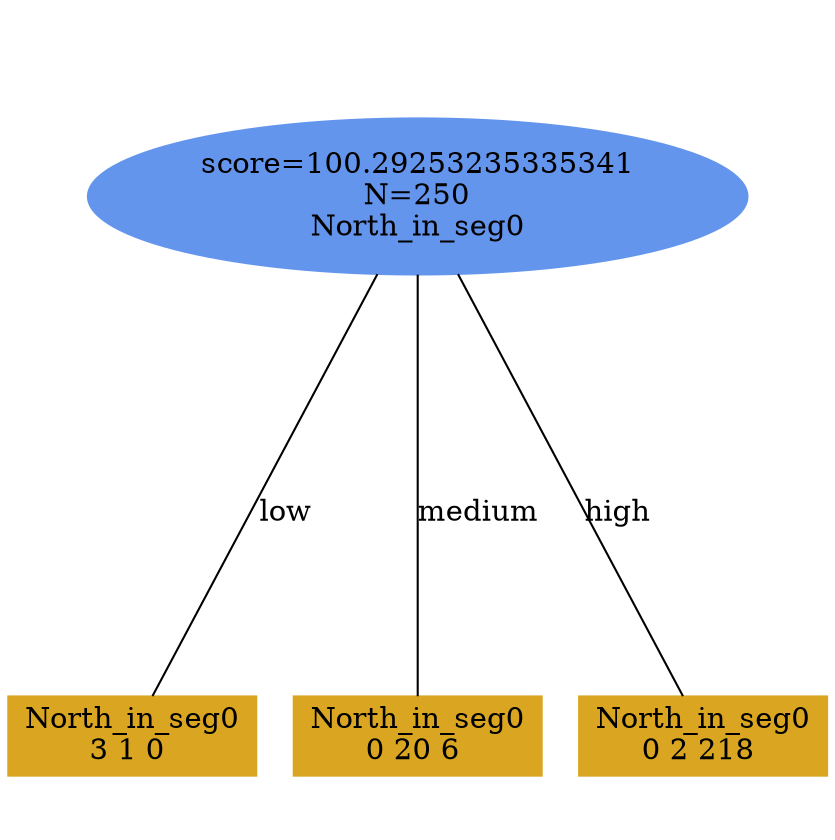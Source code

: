 digraph "DD" {
size = "7.5,10"
ratio=1.0;
center = true;
edge [dir = none];
{ rank = same; node [shape=ellipse, style=filled, color=cornflowerblue];"3190" [label="score=100.29253235335341\nN=250\nNorth_in_seg0"];}
{ rank = same; node [shape=box, style=filled, color=goldenrod];"3191" [label="North_in_seg0\n3 1 0 "];}
{ rank = same; node [shape=box, style=filled, color=goldenrod];"3192" [label="North_in_seg0\n0 20 6 "];}
{ rank = same; node [shape=box, style=filled, color=goldenrod];"3193" [label="North_in_seg0\n0 2 218 "];}
"3190" -> "3191" [label = "low"];
"3190" -> "3192" [label = "medium"];
"3190" -> "3193" [label = "high"];

}
